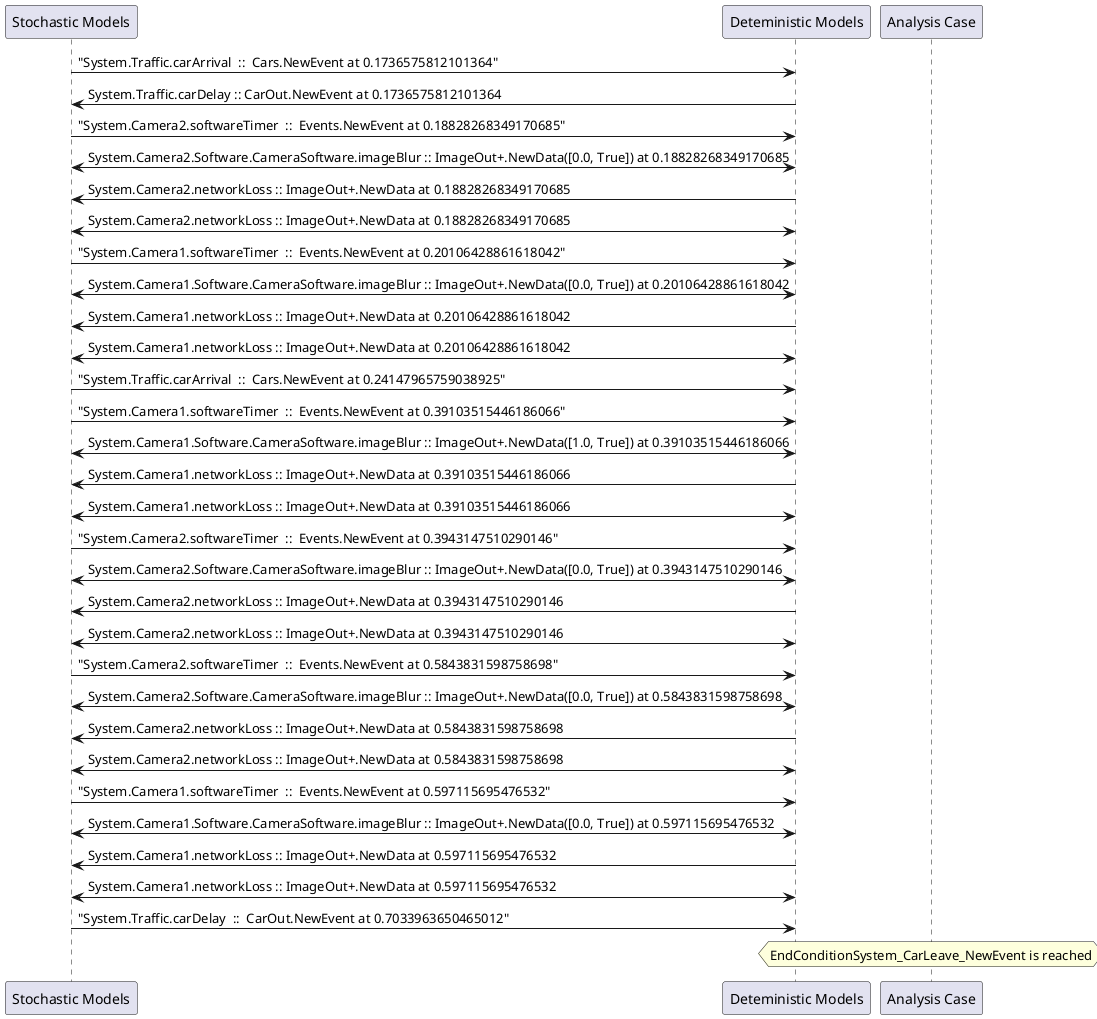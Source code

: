 
	@startuml
	participant "Stochastic Models" as stochmodel
	participant "Deteministic Models" as detmodel
	participant "Analysis Case" as analysis
	{12133_stop} stochmodel -> detmodel : "System.Traffic.carArrival  ::  Cars.NewEvent at 0.1736575812101364"
{12144_start} detmodel -> stochmodel : System.Traffic.carDelay :: CarOut.NewEvent at 0.1736575812101364
{12118_stop} stochmodel -> detmodel : "System.Camera2.softwareTimer  ::  Events.NewEvent at 0.18828268349170685"
detmodel <-> stochmodel : System.Camera2.Software.CameraSoftware.imageBlur :: ImageOut+.NewData([0.0, True]) at 0.18828268349170685
detmodel -> stochmodel : System.Camera2.networkLoss :: ImageOut+.NewData at 0.18828268349170685
detmodel <-> stochmodel : System.Camera2.networkLoss :: ImageOut+.NewData at 0.18828268349170685
{12103_stop} stochmodel -> detmodel : "System.Camera1.softwareTimer  ::  Events.NewEvent at 0.20106428861618042"
detmodel <-> stochmodel : System.Camera1.Software.CameraSoftware.imageBlur :: ImageOut+.NewData([0.0, True]) at 0.20106428861618042
detmodel -> stochmodel : System.Camera1.networkLoss :: ImageOut+.NewData at 0.20106428861618042
detmodel <-> stochmodel : System.Camera1.networkLoss :: ImageOut+.NewData at 0.20106428861618042
{12134_stop} stochmodel -> detmodel : "System.Traffic.carArrival  ::  Cars.NewEvent at 0.24147965759038925"
{12104_stop} stochmodel -> detmodel : "System.Camera1.softwareTimer  ::  Events.NewEvent at 0.39103515446186066"
detmodel <-> stochmodel : System.Camera1.Software.CameraSoftware.imageBlur :: ImageOut+.NewData([1.0, True]) at 0.39103515446186066
detmodel -> stochmodel : System.Camera1.networkLoss :: ImageOut+.NewData at 0.39103515446186066
detmodel <-> stochmodel : System.Camera1.networkLoss :: ImageOut+.NewData at 0.39103515446186066
{12119_stop} stochmodel -> detmodel : "System.Camera2.softwareTimer  ::  Events.NewEvent at 0.3943147510290146"
detmodel <-> stochmodel : System.Camera2.Software.CameraSoftware.imageBlur :: ImageOut+.NewData([0.0, True]) at 0.3943147510290146
detmodel -> stochmodel : System.Camera2.networkLoss :: ImageOut+.NewData at 0.3943147510290146
detmodel <-> stochmodel : System.Camera2.networkLoss :: ImageOut+.NewData at 0.3943147510290146
{12120_stop} stochmodel -> detmodel : "System.Camera2.softwareTimer  ::  Events.NewEvent at 0.5843831598758698"
detmodel <-> stochmodel : System.Camera2.Software.CameraSoftware.imageBlur :: ImageOut+.NewData([0.0, True]) at 0.5843831598758698
detmodel -> stochmodel : System.Camera2.networkLoss :: ImageOut+.NewData at 0.5843831598758698
detmodel <-> stochmodel : System.Camera2.networkLoss :: ImageOut+.NewData at 0.5843831598758698
{12105_stop} stochmodel -> detmodel : "System.Camera1.softwareTimer  ::  Events.NewEvent at 0.597115695476532"
detmodel <-> stochmodel : System.Camera1.Software.CameraSoftware.imageBlur :: ImageOut+.NewData([0.0, True]) at 0.597115695476532
detmodel -> stochmodel : System.Camera1.networkLoss :: ImageOut+.NewData at 0.597115695476532
detmodel <-> stochmodel : System.Camera1.networkLoss :: ImageOut+.NewData at 0.597115695476532
{12144_stop} stochmodel -> detmodel : "System.Traffic.carDelay  ::  CarOut.NewEvent at 0.7033963650465012"
{12144_start} <-> {12144_stop} : delay
hnote over analysis 
EndConditionSystem_CarLeave_NewEvent is reached
endnote
@enduml